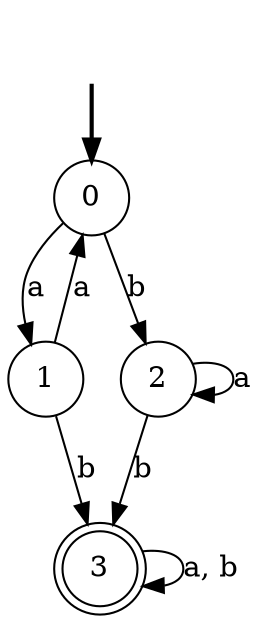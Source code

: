 digraph G {

  v0 [label="0",shape="circle"]
  v1 [label="1",shape="circle"]
  v2 [label="2",shape="circle"]
  v3 [label="3",shape="doublecircle"]
  v4 [label="",style="invis"]

  v4 -> v0 [style="bold"]
  v0 -> v1 [label="a"]
  v0 -> v2 [label="b"]
  v1 -> v0 [label="a"]
  v1 -> v3 [label="b"]
  v2 -> v2 [label="a"]
  v2 -> v3 [label="b"]
  v3 -> v3 [label="a, b"]

}